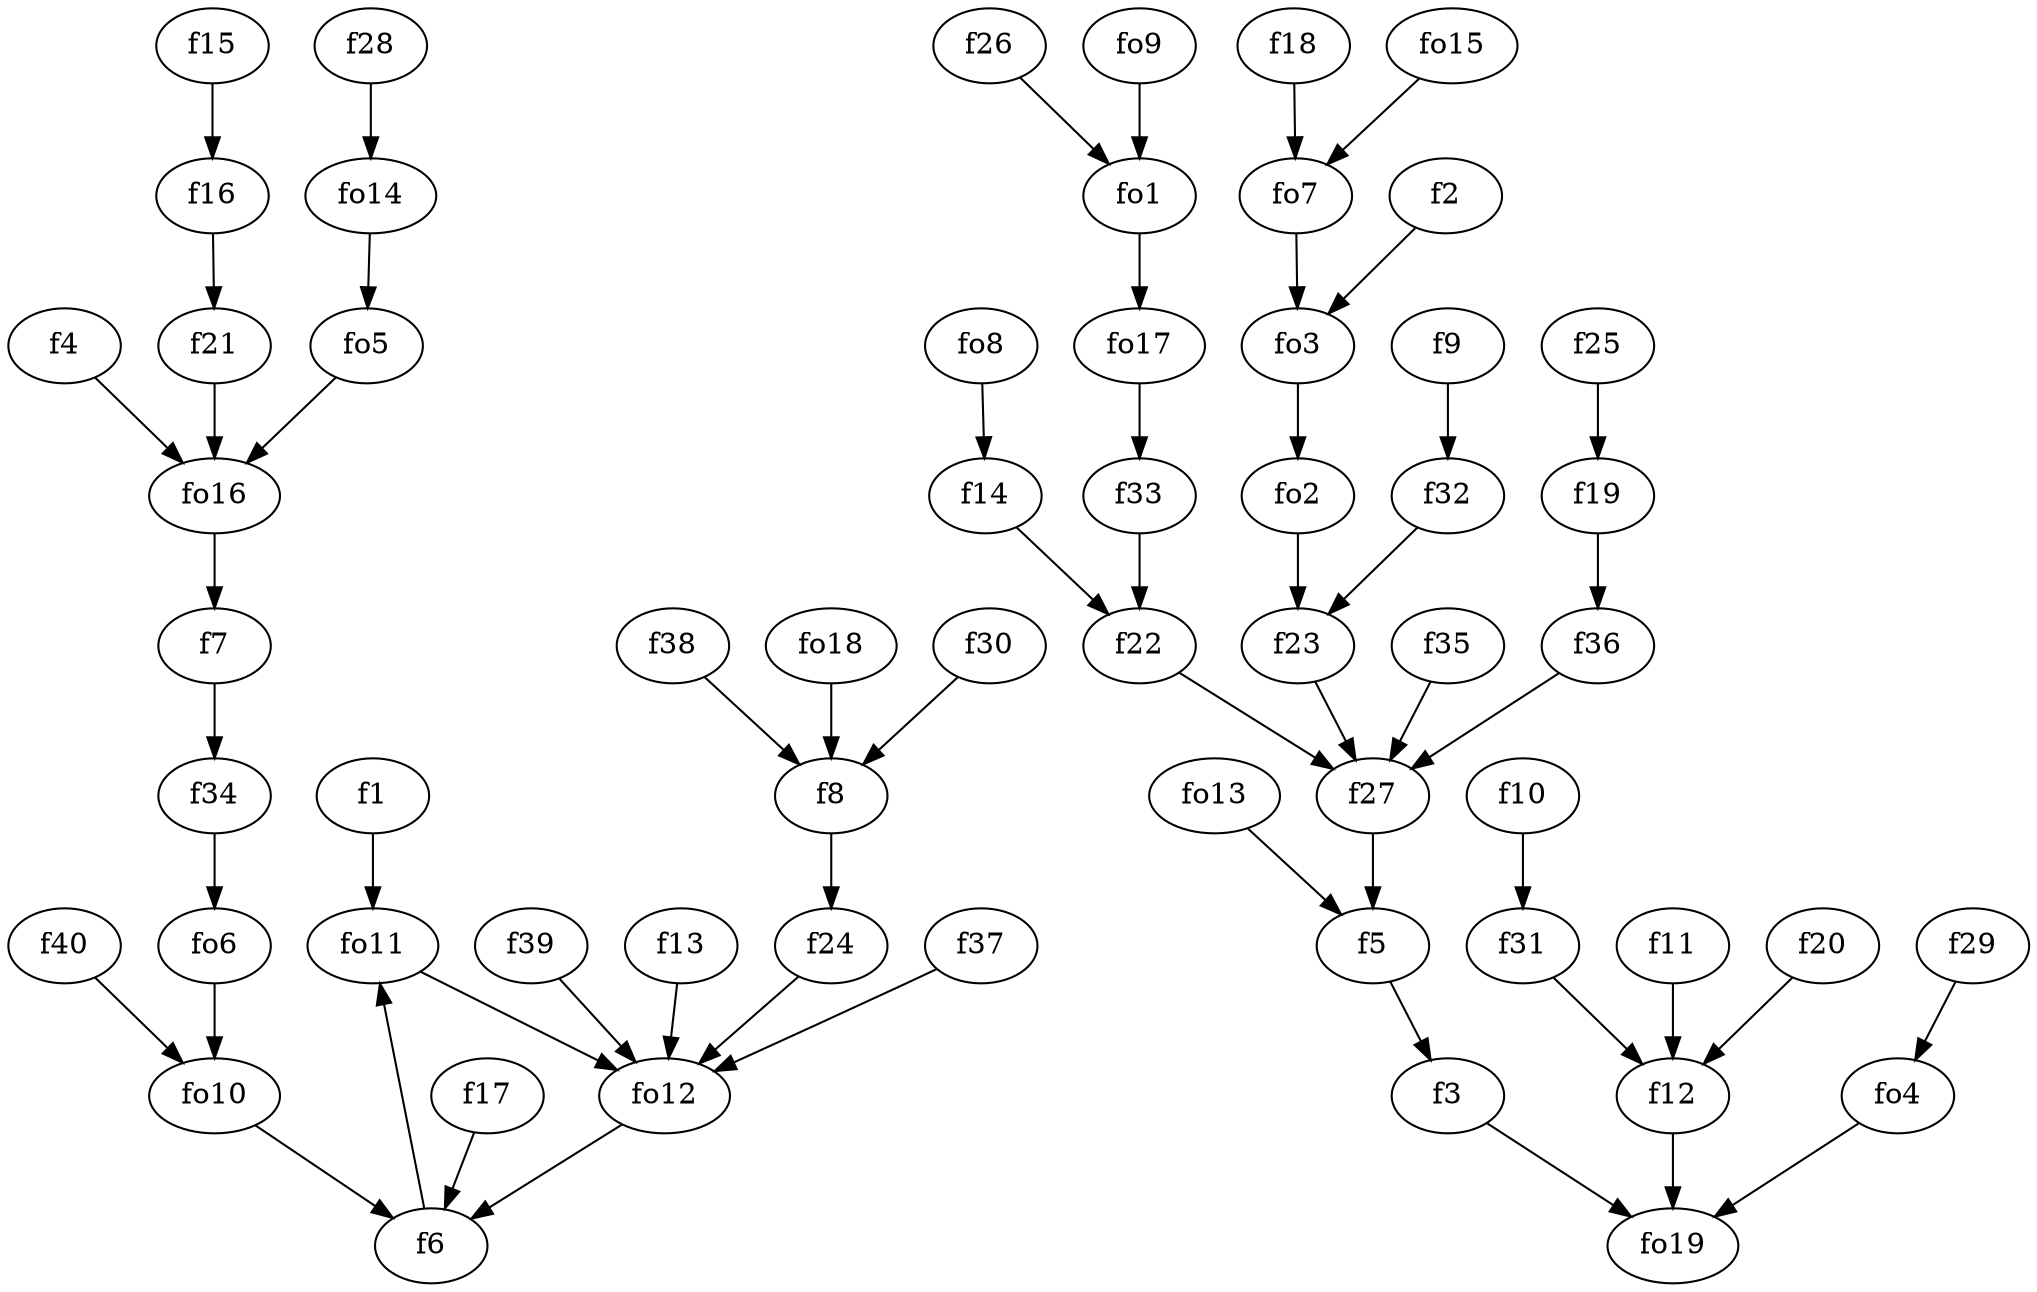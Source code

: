 strict digraph  {
f1;
f2;
f3;
f4;
f5;
f6;
f7;
f8;
f9;
f10;
f11;
f12;
f13;
f14;
f15;
f16;
f17;
f18;
f19;
f20;
f21;
f22;
f23;
f24;
f25;
f26;
f27;
f28;
f29;
f30;
f31;
f32;
f33;
f34;
f35;
f36;
f37;
f38;
f39;
f40;
fo1;
fo2;
fo3;
fo4;
fo5;
fo6;
fo7;
fo8;
fo9;
fo10;
fo11;
fo12;
fo13;
fo14;
fo15;
fo16;
fo17;
fo18;
fo19;
f1 -> fo11  [weight=2];
f2 -> fo3  [weight=2];
f3 -> fo19  [weight=2];
f4 -> fo16  [weight=2];
f5 -> f3  [weight=2];
f6 -> fo11  [weight=2];
f7 -> f34  [weight=2];
f8 -> f24  [weight=2];
f9 -> f32  [weight=2];
f10 -> f31  [weight=2];
f11 -> f12  [weight=2];
f12 -> fo19  [weight=2];
f13 -> fo12  [weight=2];
f14 -> f22  [weight=2];
f15 -> f16  [weight=2];
f16 -> f21  [weight=2];
f17 -> f6  [weight=2];
f18 -> fo7  [weight=2];
f19 -> f36  [weight=2];
f20 -> f12  [weight=2];
f21 -> fo16  [weight=2];
f22 -> f27  [weight=2];
f23 -> f27  [weight=2];
f24 -> fo12  [weight=2];
f25 -> f19  [weight=2];
f26 -> fo1  [weight=2];
f27 -> f5  [weight=2];
f28 -> fo14  [weight=2];
f29 -> fo4  [weight=2];
f30 -> f8  [weight=2];
f31 -> f12  [weight=2];
f32 -> f23  [weight=2];
f33 -> f22  [weight=2];
f34 -> fo6  [weight=2];
f35 -> f27  [weight=2];
f36 -> f27  [weight=2];
f37 -> fo12  [weight=2];
f38 -> f8  [weight=2];
f39 -> fo12  [weight=2];
f40 -> fo10  [weight=2];
fo1 -> fo17  [weight=2];
fo2 -> f23  [weight=2];
fo3 -> fo2  [weight=2];
fo4 -> fo19  [weight=2];
fo5 -> fo16  [weight=2];
fo6 -> fo10  [weight=2];
fo7 -> fo3  [weight=2];
fo8 -> f14  [weight=2];
fo9 -> fo1  [weight=2];
fo10 -> f6  [weight=2];
fo11 -> fo12  [weight=2];
fo12 -> f6  [weight=2];
fo13 -> f5  [weight=2];
fo14 -> fo5  [weight=2];
fo15 -> fo7  [weight=2];
fo16 -> f7  [weight=2];
fo17 -> f33  [weight=2];
fo18 -> f8  [weight=2];
}
